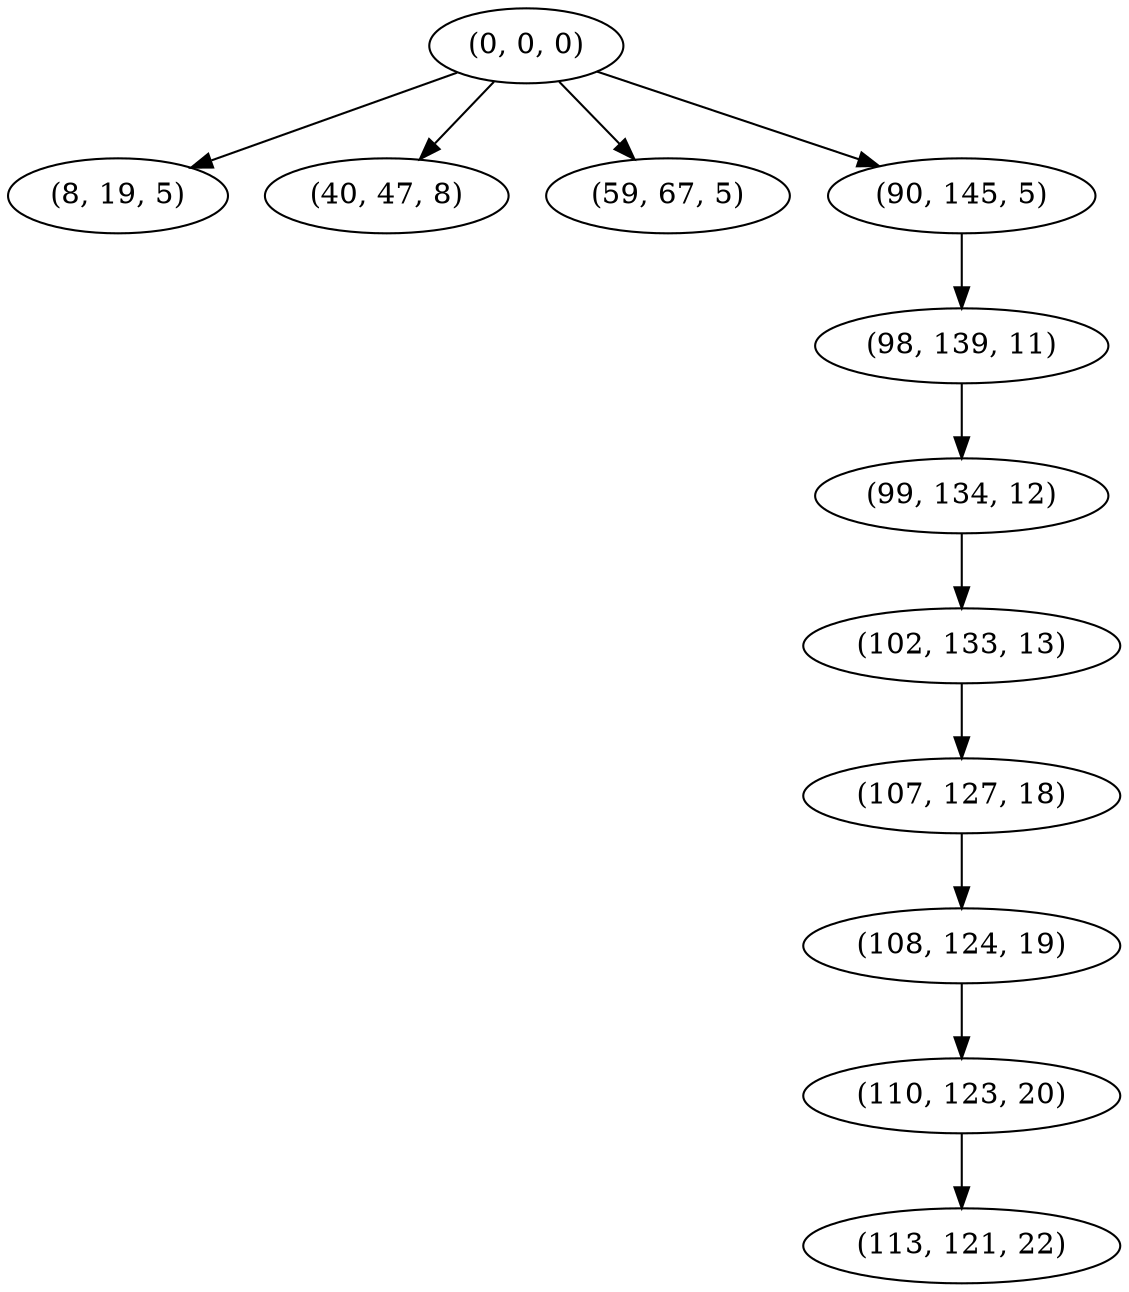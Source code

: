 digraph tree {
    "(0, 0, 0)";
    "(8, 19, 5)";
    "(40, 47, 8)";
    "(59, 67, 5)";
    "(90, 145, 5)";
    "(98, 139, 11)";
    "(99, 134, 12)";
    "(102, 133, 13)";
    "(107, 127, 18)";
    "(108, 124, 19)";
    "(110, 123, 20)";
    "(113, 121, 22)";
    "(0, 0, 0)" -> "(8, 19, 5)";
    "(0, 0, 0)" -> "(40, 47, 8)";
    "(0, 0, 0)" -> "(59, 67, 5)";
    "(0, 0, 0)" -> "(90, 145, 5)";
    "(90, 145, 5)" -> "(98, 139, 11)";
    "(98, 139, 11)" -> "(99, 134, 12)";
    "(99, 134, 12)" -> "(102, 133, 13)";
    "(102, 133, 13)" -> "(107, 127, 18)";
    "(107, 127, 18)" -> "(108, 124, 19)";
    "(108, 124, 19)" -> "(110, 123, 20)";
    "(110, 123, 20)" -> "(113, 121, 22)";
}
